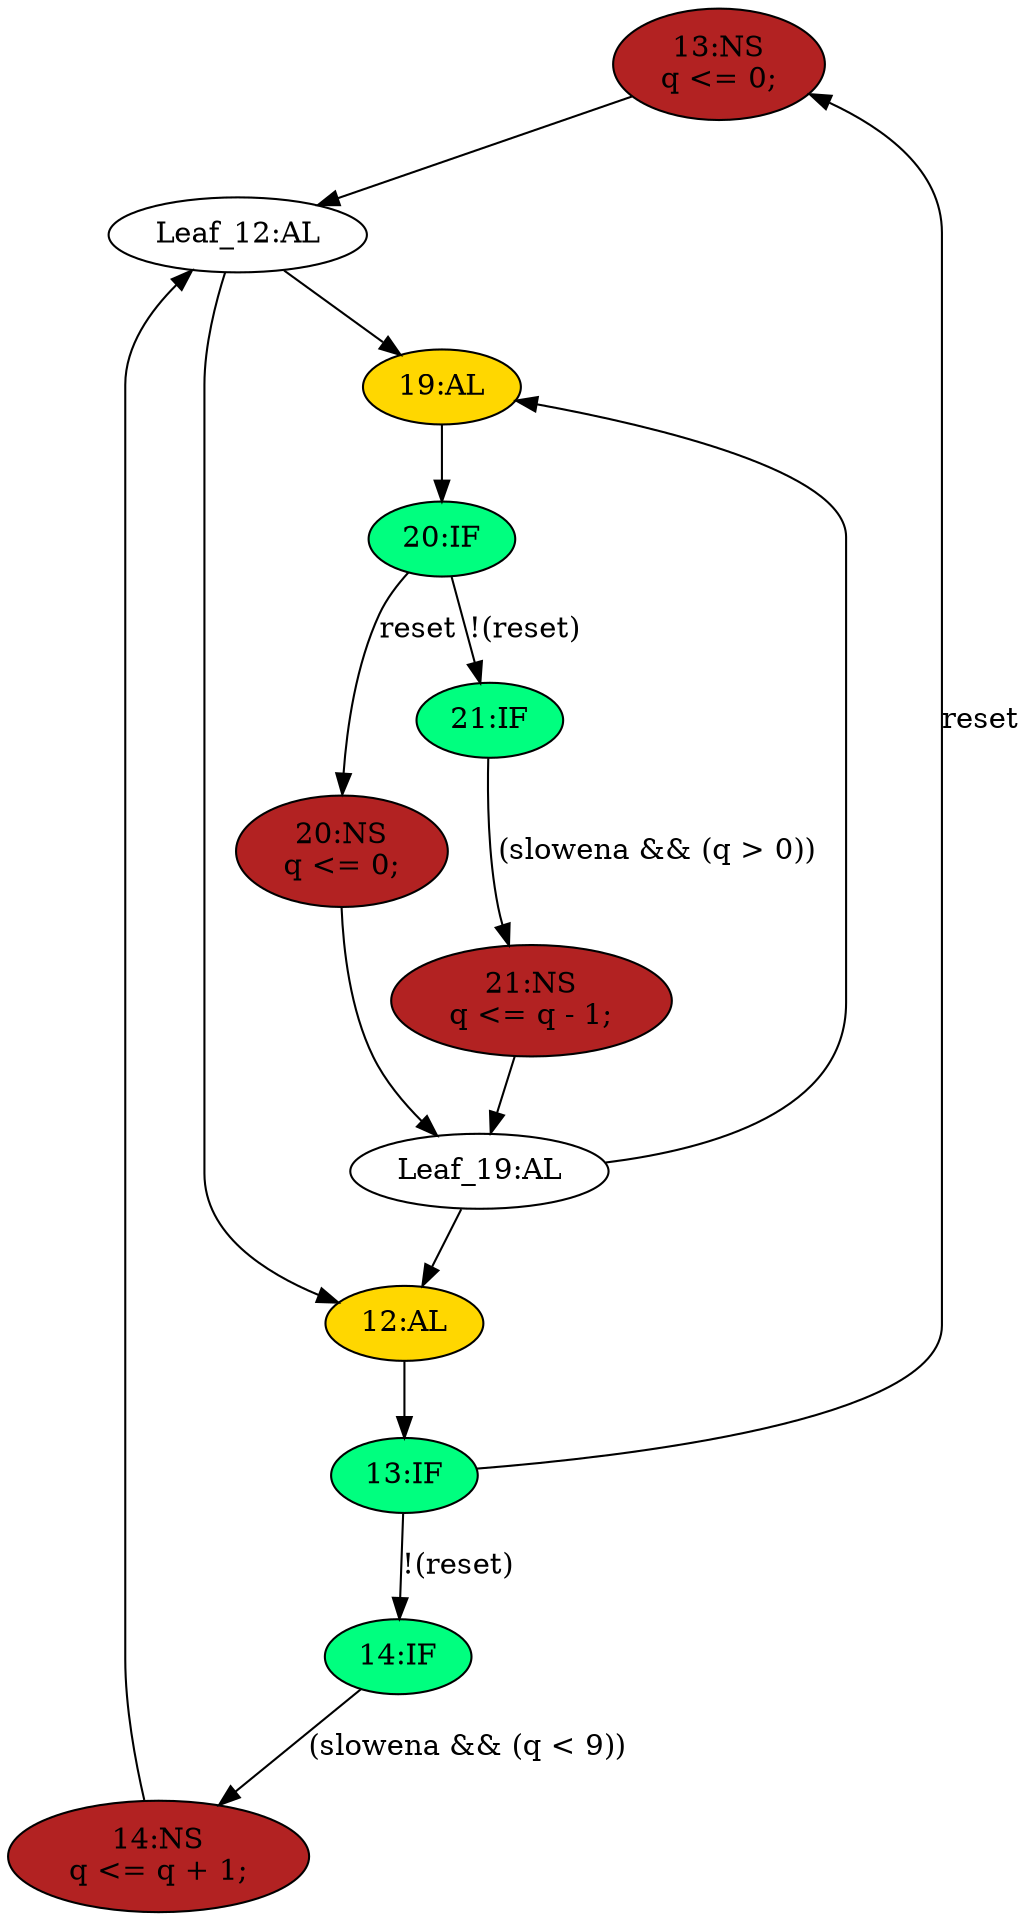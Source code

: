 strict digraph "compose( ,  )" {
	node [label="\N"];
	"13:NS"	[ast="<pyverilog.vparser.ast.NonblockingSubstitution object at 0x7fb13d777390>",
		fillcolor=firebrick,
		label="13:NS
q <= 0;",
		statements="[<pyverilog.vparser.ast.NonblockingSubstitution object at 0x7fb13d777390>]",
		style=filled,
		typ=NonblockingSubstitution];
	"Leaf_12:AL"	[def_var="['q']",
		label="Leaf_12:AL"];
	"13:NS" -> "Leaf_12:AL"	[cond="[]",
		lineno=None];
	"14:NS"	[ast="<pyverilog.vparser.ast.NonblockingSubstitution object at 0x7fb13d70e290>",
		fillcolor=firebrick,
		label="14:NS
q <= q + 1;",
		statements="[<pyverilog.vparser.ast.NonblockingSubstitution object at 0x7fb13d70e290>]",
		style=filled,
		typ=NonblockingSubstitution];
	"14:NS" -> "Leaf_12:AL"	[cond="[]",
		lineno=None];
	"19:AL"	[ast="<pyverilog.vparser.ast.Always object at 0x7fb13d70ecd0>",
		clk_sens=True,
		fillcolor=gold,
		label="19:AL",
		sens="['clk']",
		statements="[]",
		style=filled,
		typ=Always,
		use_var="['q', 'reset', 'slowena']"];
	"20:IF"	[ast="<pyverilog.vparser.ast.IfStatement object at 0x7fb13d771450>",
		fillcolor=springgreen,
		label="20:IF",
		statements="[]",
		style=filled,
		typ=IfStatement];
	"19:AL" -> "20:IF"	[cond="[]",
		lineno=None];
	"21:IF"	[ast="<pyverilog.vparser.ast.IfStatement object at 0x7fb13d766e90>",
		fillcolor=springgreen,
		label="21:IF",
		statements="[]",
		style=filled,
		typ=IfStatement];
	"21:NS"	[ast="<pyverilog.vparser.ast.NonblockingSubstitution object at 0x7fb13d766450>",
		fillcolor=firebrick,
		label="21:NS
q <= q - 1;",
		statements="[<pyverilog.vparser.ast.NonblockingSubstitution object at 0x7fb13d766450>]",
		style=filled,
		typ=NonblockingSubstitution];
	"21:IF" -> "21:NS"	[cond="['slowena', 'q']",
		label="(slowena && (q > 0))",
		lineno=21];
	"20:IF" -> "21:IF"	[cond="['reset']",
		label="!(reset)",
		lineno=20];
	"20:NS"	[ast="<pyverilog.vparser.ast.NonblockingSubstitution object at 0x7fb13d771390>",
		fillcolor=firebrick,
		label="20:NS
q <= 0;",
		statements="[<pyverilog.vparser.ast.NonblockingSubstitution object at 0x7fb13d771390>]",
		style=filled,
		typ=NonblockingSubstitution];
	"20:IF" -> "20:NS"	[cond="['reset']",
		label=reset,
		lineno=20];
	"Leaf_19:AL"	[def_var="['q']",
		label="Leaf_19:AL"];
	"20:NS" -> "Leaf_19:AL"	[cond="[]",
		lineno=None];
	"13:IF"	[ast="<pyverilog.vparser.ast.IfStatement object at 0x7fb13d777090>",
		fillcolor=springgreen,
		label="13:IF",
		statements="[]",
		style=filled,
		typ=IfStatement];
	"13:IF" -> "13:NS"	[cond="['reset']",
		label=reset,
		lineno=13];
	"14:IF"	[ast="<pyverilog.vparser.ast.IfStatement object at 0x7fb13d763e10>",
		fillcolor=springgreen,
		label="14:IF",
		statements="[]",
		style=filled,
		typ=IfStatement];
	"13:IF" -> "14:IF"	[cond="['reset']",
		label="!(reset)",
		lineno=13];
	"12:AL"	[ast="<pyverilog.vparser.ast.Always object at 0x7fb13d7f5390>",
		clk_sens=True,
		fillcolor=gold,
		label="12:AL",
		sens="['clk']",
		statements="[]",
		style=filled,
		typ=Always,
		use_var="['q', 'reset', 'slowena']"];
	"12:AL" -> "13:IF"	[cond="[]",
		lineno=None];
	"Leaf_19:AL" -> "19:AL";
	"Leaf_19:AL" -> "12:AL";
	"14:IF" -> "14:NS"	[cond="['slowena', 'q']",
		label="(slowena && (q < 9))",
		lineno=14];
	"Leaf_12:AL" -> "19:AL";
	"Leaf_12:AL" -> "12:AL";
	"21:NS" -> "Leaf_19:AL"	[cond="[]",
		lineno=None];
}
